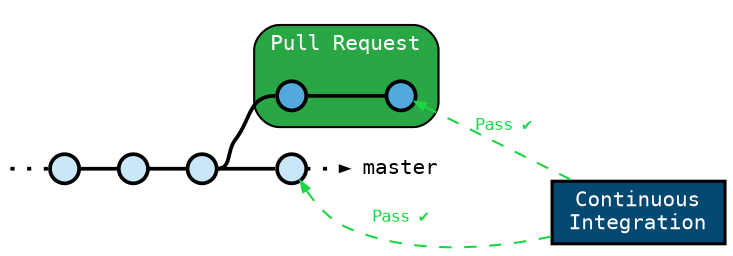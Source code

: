 strict digraph g {
    rankdir="LR";
    nodesep=0.25;
    ranksep=0.25;
    forcelabels=false;
    newrank=false;
    fontname="Inconsolata Regular";
    fontsize="10pt";

    // general
    node [style=filled, color="black", fontcolor="black", fontsize="10pt", fontname="Inconsolata Regular"];
    edge [color="black", arrowhead=none, penwidth=1.8, fontname="Inconsolata Regular"];

    // graph
    node [width=0.2, height=0.2, fixedsize=true, label="", shape=circle, penwidth=1.8, fillcolor="#FF0000"]


    subgraph master {
        node [group="master", fillcolor="#C9E7F8"];
        ms;
        m0;
        m1;
        m2;
        me;

        ms:e -> m0:w [style=dotted, arrowhead=none];
        m0:e -> m1:w;
        m1:e -> m2:w;
        m2:e -> m2bis:w;
        m2bis:e -> me:w [style=dotted, arrowhead=normal, arrowsize=0.25];
    }

    subgraph {
        rank=min;
        ms [width=0, height=0, penwidth=0];
    }

    subgraph {
        rank=sink;
        me [label="master", shape=none, fixedsize=false, fillcolor=none, fontcolor=black];
    }

    subgraph pr {
        subgraph cluster_pr {
            subgraph {
                rank=same;
                pr11 [group="pr", fillcolor="#53A9DB"];
            }
            label="Pull Request";
            style="rounded,filled";
            fillcolor="#28A744";
            fontcolor="white";
            pr12 [group="pr", fillcolor="#53A9DB"];
            pr11 -> pr12;
        }
    }

    m2:e -> pr11:w;

    subgraph ci {
        // CI connections
        ci [label="Continuous\nIntegration", fixedsize=false, shape="box", style="filled", fillcolor="#034870", fontcolor=white, penwidth=1.5]
        edge [arrowhead=none, style=dashed, arrowsize=0.5, arrowtail=normal, color="#19d642", dir=both, penwidth=1, label="Pass ✔", fontcolor="#19d642", fontsize="8pt"];
        pr12 -> ci;
        m2bis -> ci;
    }
}
